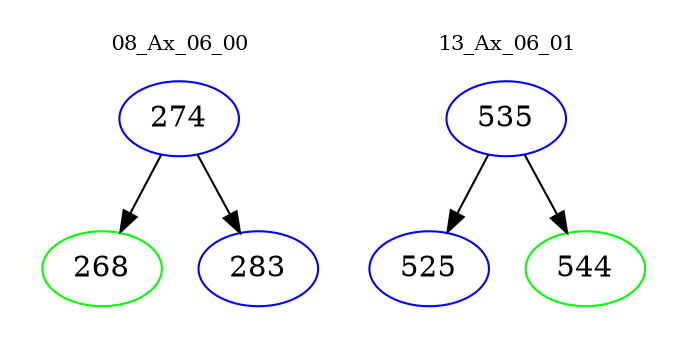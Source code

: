 digraph{
subgraph cluster_0 {
color = white
label = "08_Ax_06_00";
fontsize=10;
T0_274 [label="274", color="blue"]
T0_274 -> T0_268 [color="black"]
T0_268 [label="268", color="green"]
T0_274 -> T0_283 [color="black"]
T0_283 [label="283", color="blue"]
}
subgraph cluster_1 {
color = white
label = "13_Ax_06_01";
fontsize=10;
T1_535 [label="535", color="blue"]
T1_535 -> T1_525 [color="black"]
T1_525 [label="525", color="blue"]
T1_535 -> T1_544 [color="black"]
T1_544 [label="544", color="green"]
}
}
